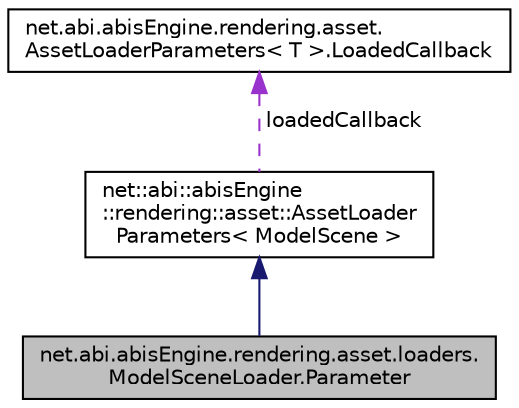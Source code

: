 digraph "net.abi.abisEngine.rendering.asset.loaders.ModelSceneLoader.Parameter"
{
 // LATEX_PDF_SIZE
  edge [fontname="Helvetica",fontsize="10",labelfontname="Helvetica",labelfontsize="10"];
  node [fontname="Helvetica",fontsize="10",shape=record];
  Node1 [label="net.abi.abisEngine.rendering.asset.loaders.\lModelSceneLoader.Parameter",height=0.2,width=0.4,color="black", fillcolor="grey75", style="filled", fontcolor="black",tooltip=" "];
  Node2 -> Node1 [dir="back",color="midnightblue",fontsize="10",style="solid",fontname="Helvetica"];
  Node2 [label="net::abi::abisEngine\l::rendering::asset::AssetLoader\lParameters\< ModelScene \>",height=0.2,width=0.4,color="black", fillcolor="white", style="filled",URL="$db/d66/classnet_1_1abi_1_1abis_engine_1_1rendering_1_1asset_1_1_asset_loader_parameters.html",tooltip=" "];
  Node3 -> Node2 [dir="back",color="darkorchid3",fontsize="10",style="dashed",label=" loadedCallback" ,fontname="Helvetica"];
  Node3 [label="net.abi.abisEngine.rendering.asset.\lAssetLoaderParameters\< T \>.LoadedCallback",height=0.2,width=0.4,color="black", fillcolor="white", style="filled",URL="$d8/dc5/interfacenet_1_1abi_1_1abis_engine_1_1rendering_1_1asset_1_1_asset_loader_parameters_1_1_loaded_callback.html",tooltip=" "];
}
